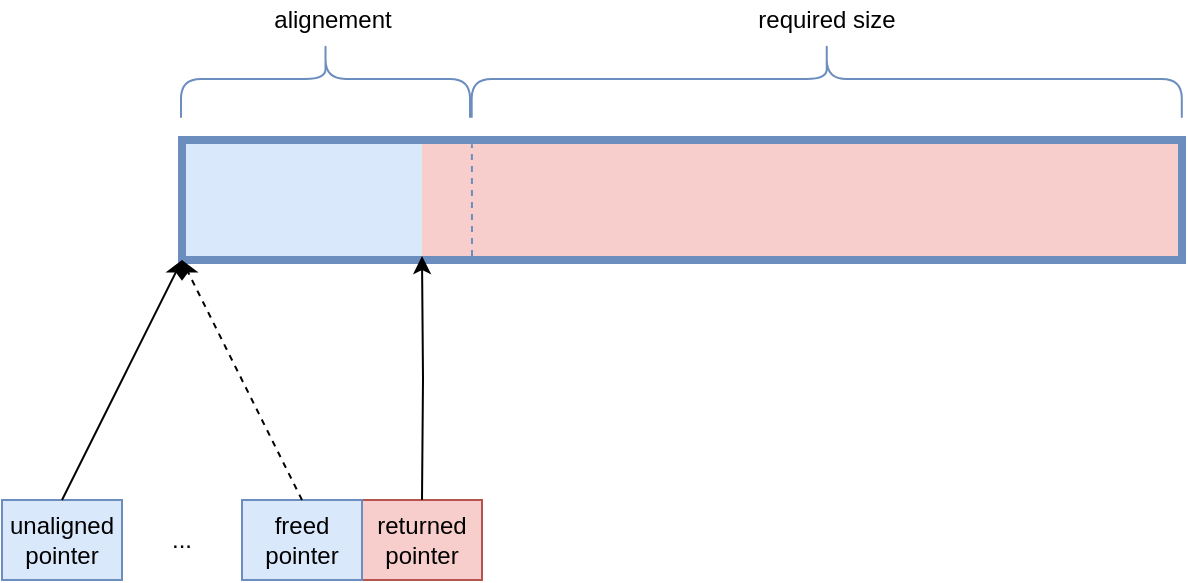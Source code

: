 <mxfile version="13.7.3" type="device"><diagram id="Zmxw0YmdfcIM2snPjRYH" name="Page-1"><mxGraphModel dx="1072" dy="952" grid="1" gridSize="10" guides="1" tooltips="1" connect="1" arrows="1" fold="1" page="1" pageScale="1" pageWidth="827" pageHeight="1169" math="0" shadow="0"><root><mxCell id="0"/><mxCell id="1" parent="0"/><mxCell id="TBGNbXjIxG7OmHKoc9h2-1" value="..." style="rounded=0;whiteSpace=wrap;html=1;strokeColor=none;" vertex="1" parent="1"><mxGeometry x="160" y="640" width="60" height="40" as="geometry"/></mxCell><mxCell id="63xFAPaSMjnocTnBrsPL-4" value="returned&lt;br&gt;pointer" style="rounded=0;whiteSpace=wrap;html=1;fillColor=#f8cecc;strokeColor=#b85450;" parent="1" vertex="1"><mxGeometry x="280" y="640" width="60" height="40" as="geometry"/></mxCell><mxCell id="63xFAPaSMjnocTnBrsPL-1" value="" style="rounded=0;whiteSpace=wrap;html=1;fillColor=#dae8fc;strokeColor=#6c8ebf;strokeWidth=4;" parent="1" vertex="1"><mxGeometry x="190" y="460" width="500" height="60" as="geometry"/></mxCell><mxCell id="63xFAPaSMjnocTnBrsPL-3" style="edgeStyle=orthogonalEdgeStyle;rounded=0;orthogonalLoop=1;jettySize=auto;html=1;entryX=0;entryY=1;entryDx=0;entryDy=0;" parent="1" target="63xFAPaSMjnocTnBrsPL-2" edge="1"><mxGeometry relative="1" as="geometry"><mxPoint x="310" y="640" as="sourcePoint"/></mxGeometry></mxCell><mxCell id="63xFAPaSMjnocTnBrsPL-5" value="freed&lt;br&gt;pointer" style="rounded=0;whiteSpace=wrap;html=1;fillColor=#dae8fc;strokeColor=#6c8ebf;" parent="1" vertex="1"><mxGeometry x="220" y="640" width="60" height="40" as="geometry"/></mxCell><mxCell id="63xFAPaSMjnocTnBrsPL-6" value="unaligned&lt;br&gt;pointer" style="rounded=0;whiteSpace=wrap;html=1;fillColor=#dae8fc;strokeColor=#6c8ebf;" parent="1" vertex="1"><mxGeometry x="100" y="640" width="60" height="40" as="geometry"/></mxCell><mxCell id="63xFAPaSMjnocTnBrsPL-9" value="" style="endArrow=classic;html=1;exitX=0.5;exitY=0;exitDx=0;exitDy=0;entryX=0;entryY=1;entryDx=0;entryDy=0;dashed=1;" parent="1" source="63xFAPaSMjnocTnBrsPL-5" target="63xFAPaSMjnocTnBrsPL-1" edge="1"><mxGeometry width="50" height="50" relative="1" as="geometry"><mxPoint x="210" y="570" as="sourcePoint"/><mxPoint x="260" y="520" as="targetPoint"/></mxGeometry></mxCell><mxCell id="63xFAPaSMjnocTnBrsPL-10" value="" style="endArrow=classic;html=1;exitX=0.5;exitY=0;exitDx=0;exitDy=0;" parent="1" source="63xFAPaSMjnocTnBrsPL-6" edge="1"><mxGeometry width="50" height="50" relative="1" as="geometry"><mxPoint x="140" y="570" as="sourcePoint"/><mxPoint x="190" y="520" as="targetPoint"/></mxGeometry></mxCell><mxCell id="63xFAPaSMjnocTnBrsPL-11" value="" style="shape=curlyBracket;whiteSpace=wrap;html=1;rounded=1;rotation=90;fillColor=#dae8fc;strokeColor=#6c8ebf;" parent="1" vertex="1"><mxGeometry x="242.38" y="357.25" width="38.75" height="144.5" as="geometry"/></mxCell><mxCell id="63xFAPaSMjnocTnBrsPL-12" value="required size" style="text;html=1;align=center;verticalAlign=middle;resizable=0;points=[];autosize=1;" parent="1" vertex="1"><mxGeometry x="471.74" y="390" width="80" height="20" as="geometry"/></mxCell><mxCell id="63xFAPaSMjnocTnBrsPL-14" value="" style="shape=curlyBracket;whiteSpace=wrap;html=1;rounded=1;rotation=90;fillColor=#dae8fc;strokeColor=#6c8ebf;" parent="1" vertex="1"><mxGeometry x="493" y="251.97" width="38.75" height="355.06" as="geometry"/></mxCell><mxCell id="63xFAPaSMjnocTnBrsPL-17" value="alignement" style="text;html=1;align=center;verticalAlign=middle;resizable=0;points=[];autosize=1;" parent="1" vertex="1"><mxGeometry x="229.5" y="390" width="70" height="20" as="geometry"/></mxCell><mxCell id="63xFAPaSMjnocTnBrsPL-2" value="" style="rounded=0;whiteSpace=wrap;html=1;fillColor=#f8cecc;strokeColor=none;" parent="1" vertex="1"><mxGeometry x="310" y="462" width="378" height="56" as="geometry"/></mxCell><mxCell id="eg8tfnhvfNs-271IqpwY-1" value="" style="endArrow=none;html=1;entryX=0.066;entryY=0.003;entryDx=0;entryDy=0;entryPerimeter=0;strokeWidth=1;fillColor=#dae8fc;strokeColor=#6c8ebf;dashed=1;" parent="1" target="63xFAPaSMjnocTnBrsPL-2" edge="1"><mxGeometry width="50" height="50" relative="1" as="geometry"><mxPoint x="335" y="518" as="sourcePoint"/><mxPoint x="334" y="462" as="targetPoint"/></mxGeometry></mxCell></root></mxGraphModel></diagram></mxfile>